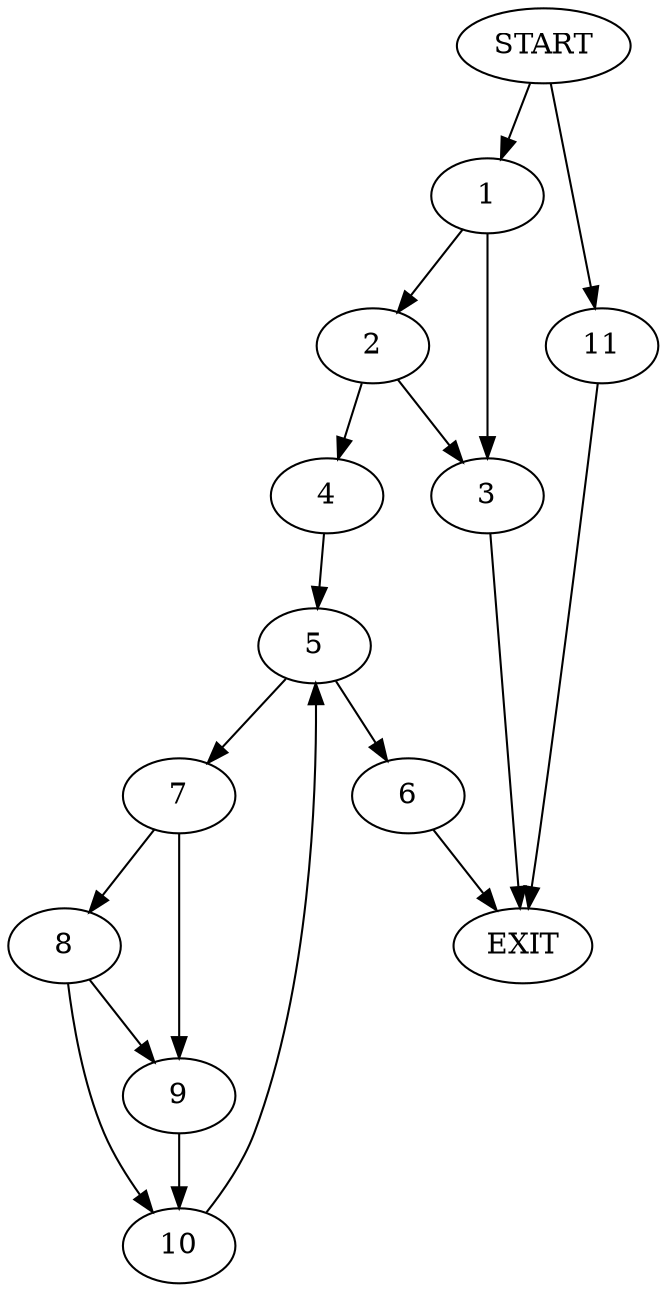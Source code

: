 digraph {
0 [label="START"]
12 [label="EXIT"]
0 -> 1
1 -> 2
1 -> 3
3 -> 12
2 -> 4
2 -> 3
4 -> 5
5 -> 6
5 -> 7
7 -> 8
7 -> 9
6 -> 12
9 -> 10
8 -> 10
8 -> 9
10 -> 5
0 -> 11
11 -> 12
}
